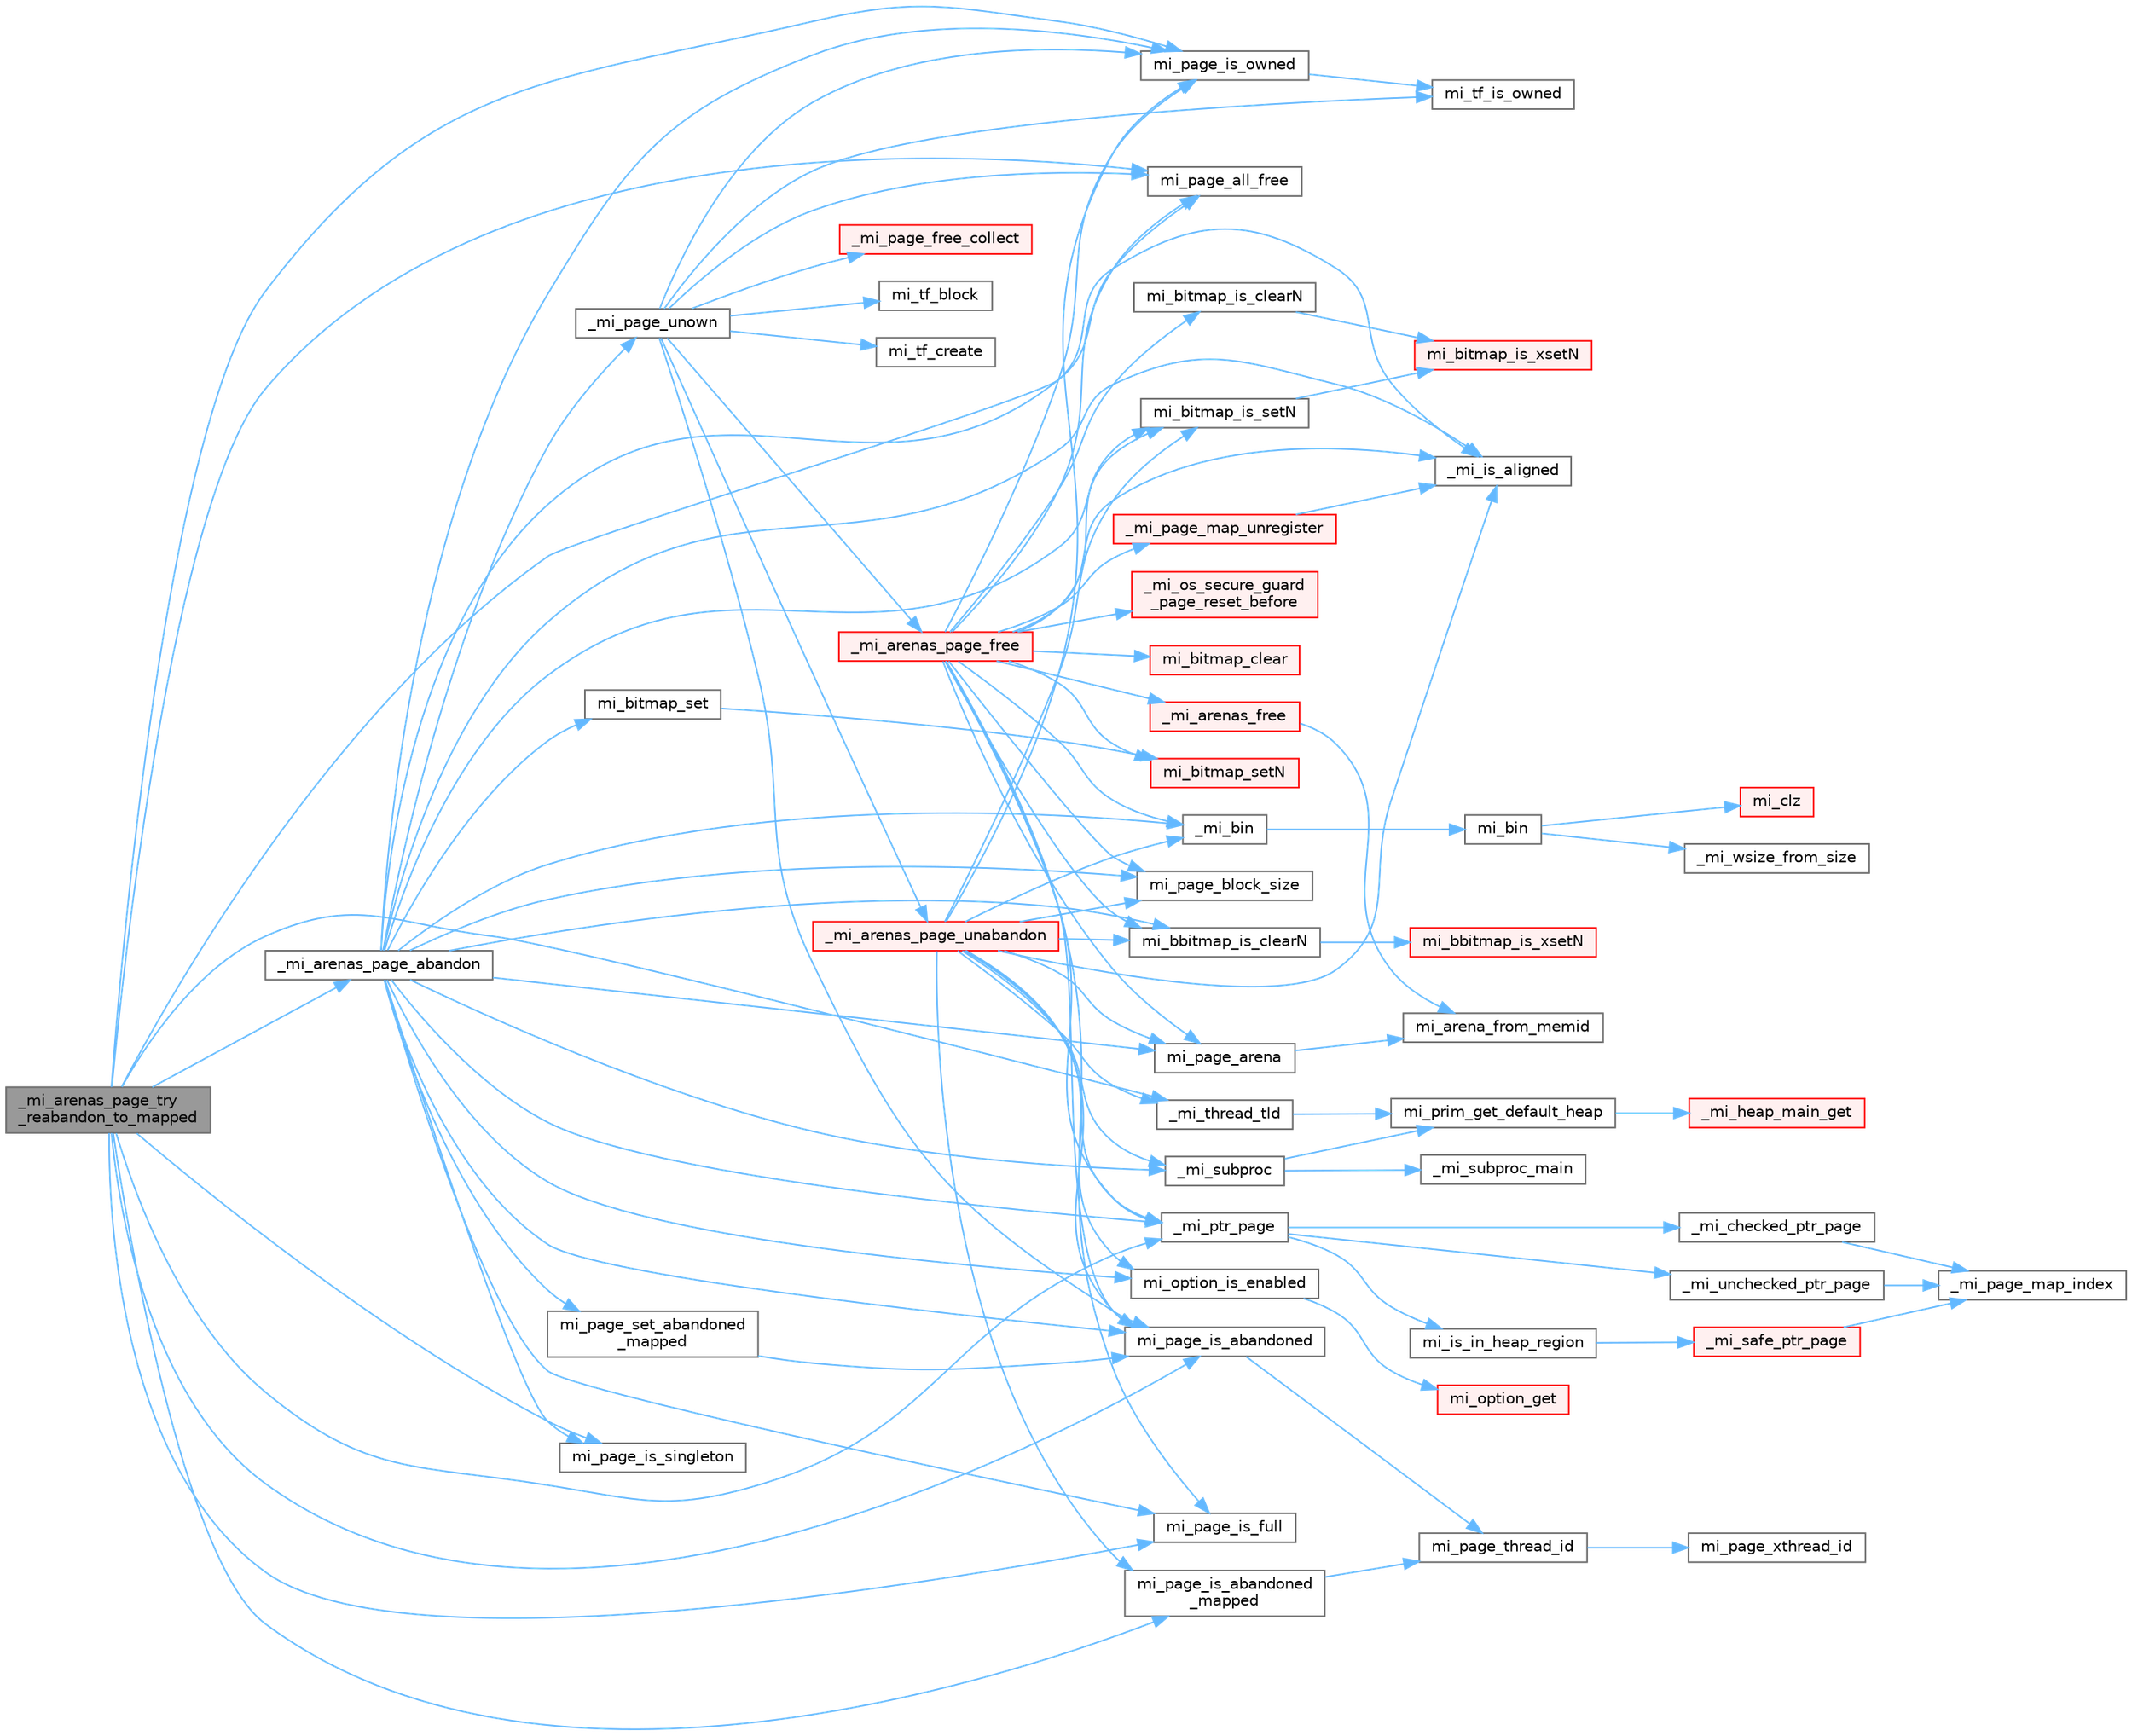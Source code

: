 digraph "_mi_arenas_page_try_reabandon_to_mapped"
{
 // LATEX_PDF_SIZE
  bgcolor="transparent";
  edge [fontname=Helvetica,fontsize=10,labelfontname=Helvetica,labelfontsize=10];
  node [fontname=Helvetica,fontsize=10,shape=box,height=0.2,width=0.4];
  rankdir="LR";
  Node1 [id="Node000001",label="_mi_arenas_page_try\l_reabandon_to_mapped",height=0.2,width=0.4,color="gray40", fillcolor="grey60", style="filled", fontcolor="black",tooltip=" "];
  Node1 -> Node2 [id="edge94_Node000001_Node000002",color="steelblue1",style="solid",tooltip=" "];
  Node2 [id="Node000002",label="_mi_arenas_page_abandon",height=0.2,width=0.4,color="grey40", fillcolor="white", style="filled",URL="$arena_8c.html#a94794f8316131a0e247752751f30a059",tooltip=" "];
  Node2 -> Node3 [id="edge95_Node000002_Node000003",color="steelblue1",style="solid",tooltip=" "];
  Node3 [id="Node000003",label="_mi_bin",height=0.2,width=0.4,color="grey40", fillcolor="white", style="filled",URL="$page-queue_8c.html#a0d92abe27db4a21968468b2fe73473d6",tooltip=" "];
  Node3 -> Node4 [id="edge96_Node000003_Node000004",color="steelblue1",style="solid",tooltip=" "];
  Node4 [id="Node000004",label="mi_bin",height=0.2,width=0.4,color="grey40", fillcolor="white", style="filled",URL="$page-queue_8c.html#accb1e44eb166c3b6fa8f5567d0acf085",tooltip=" "];
  Node4 -> Node5 [id="edge97_Node000004_Node000005",color="steelblue1",style="solid",tooltip=" "];
  Node5 [id="Node000005",label="_mi_wsize_from_size",height=0.2,width=0.4,color="grey40", fillcolor="white", style="filled",URL="$_e_a_s_t_l_2packages_2mimalloc_2include_2mimalloc_2internal_8h.html#a7d12fa8e45201ef1ba892c927d3b8ad1",tooltip=" "];
  Node4 -> Node6 [id="edge98_Node000004_Node000006",color="steelblue1",style="solid",tooltip=" "];
  Node6 [id="Node000006",label="mi_clz",height=0.2,width=0.4,color="red", fillcolor="#FFF0F0", style="filled",URL="$bits_8h.html#af432eec4ac40df0b60ba04ea09a103fb",tooltip=" "];
  Node2 -> Node9 [id="edge99_Node000002_Node000009",color="steelblue1",style="solid",tooltip=" "];
  Node9 [id="Node000009",label="_mi_is_aligned",height=0.2,width=0.4,color="grey40", fillcolor="white", style="filled",URL="$_e_a_s_t_l_2packages_2mimalloc_2include_2mimalloc_2internal_8h.html#ad446ae4d82cbdbd78dfbe46fa2330555",tooltip=" "];
  Node2 -> Node10 [id="edge100_Node000002_Node000010",color="steelblue1",style="solid",tooltip=" "];
  Node10 [id="Node000010",label="_mi_page_unown",height=0.2,width=0.4,color="grey40", fillcolor="white", style="filled",URL="$_e_a_s_t_l_2packages_2mimalloc_2include_2mimalloc_2internal_8h.html#a1351f59781e73d02e91036f559314c8b",tooltip=" "];
  Node10 -> Node11 [id="edge101_Node000010_Node000011",color="steelblue1",style="solid",tooltip=" "];
  Node11 [id="Node000011",label="_mi_arenas_page_free",height=0.2,width=0.4,color="red", fillcolor="#FFF0F0", style="filled",URL="$arena_8c.html#a5c704481ee56f6588f680987f4359d45",tooltip=" "];
  Node11 -> Node12 [id="edge102_Node000011_Node000012",color="steelblue1",style="solid",tooltip=" "];
  Node12 [id="Node000012",label="_mi_arenas_free",height=0.2,width=0.4,color="red", fillcolor="#FFF0F0", style="filled",URL="$arena_8c.html#af53fcdaf8975de25beee4cd536d92c30",tooltip=" "];
  Node12 -> Node103 [id="edge103_Node000012_Node000103",color="steelblue1",style="solid",tooltip=" "];
  Node103 [id="Node000103",label="mi_arena_from_memid",height=0.2,width=0.4,color="grey40", fillcolor="white", style="filled",URL="$arena_8c.html#aaeefb8c6dfbc85b1597643b9876a9397",tooltip=" "];
  Node11 -> Node3 [id="edge104_Node000011_Node000003",color="steelblue1",style="solid",tooltip=" "];
  Node11 -> Node9 [id="edge105_Node000011_Node000009",color="steelblue1",style="solid",tooltip=" "];
  Node11 -> Node135 [id="edge106_Node000011_Node000135",color="steelblue1",style="solid",tooltip=" "];
  Node135 [id="Node000135",label="_mi_os_secure_guard\l_page_reset_before",height=0.2,width=0.4,color="red", fillcolor="#FFF0F0", style="filled",URL="$os_8c.html#a38495bcffe21853c689afaf71f868e57",tooltip=" "];
  Node11 -> Node142 [id="edge107_Node000011_Node000142",color="steelblue1",style="solid",tooltip=" "];
  Node142 [id="Node000142",label="_mi_page_map_unregister",height=0.2,width=0.4,color="red", fillcolor="#FFF0F0", style="filled",URL="$page-map_8c.html#acaa462c1ea83f87793a85ca0046e6338",tooltip=" "];
  Node142 -> Node9 [id="edge108_Node000142_Node000009",color="steelblue1",style="solid",tooltip=" "];
  Node11 -> Node180 [id="edge109_Node000011_Node000180",color="steelblue1",style="solid",tooltip=" "];
  Node180 [id="Node000180",label="_mi_ptr_page",height=0.2,width=0.4,color="grey40", fillcolor="white", style="filled",URL="$_e_a_s_t_l_2packages_2mimalloc_2include_2mimalloc_2internal_8h.html#acd84a462a2045538d19ecc56e6cc29f6",tooltip=" "];
  Node180 -> Node181 [id="edge110_Node000180_Node000181",color="steelblue1",style="solid",tooltip=" "];
  Node181 [id="Node000181",label="_mi_checked_ptr_page",height=0.2,width=0.4,color="grey40", fillcolor="white", style="filled",URL="$_e_a_s_t_l_2packages_2mimalloc_2include_2mimalloc_2internal_8h.html#aae1cb48b790d504329cb8031a6a716ef",tooltip=" "];
  Node181 -> Node144 [id="edge111_Node000181_Node000144",color="steelblue1",style="solid",tooltip=" "];
  Node144 [id="Node000144",label="_mi_page_map_index",height=0.2,width=0.4,color="grey40", fillcolor="white", style="filled",URL="$_e_a_s_t_l_2packages_2mimalloc_2include_2mimalloc_2internal_8h.html#ac5fb64f98ad24fd3b47091a14425c3dc",tooltip=" "];
  Node180 -> Node182 [id="edge112_Node000180_Node000182",color="steelblue1",style="solid",tooltip=" "];
  Node182 [id="Node000182",label="_mi_unchecked_ptr_page",height=0.2,width=0.4,color="grey40", fillcolor="white", style="filled",URL="$_e_a_s_t_l_2packages_2mimalloc_2include_2mimalloc_2internal_8h.html#af17a42b9aa712fc80ff8d725eb2300ec",tooltip=" "];
  Node182 -> Node144 [id="edge113_Node000182_Node000144",color="steelblue1",style="solid",tooltip=" "];
  Node180 -> Node183 [id="edge114_Node000180_Node000183",color="steelblue1",style="solid",tooltip=" "];
  Node183 [id="Node000183",label="mi_is_in_heap_region",height=0.2,width=0.4,color="grey40", fillcolor="white", style="filled",URL="$group__extended.html#ga5f071b10d4df1c3658e04e7fd67a94e6",tooltip=" "];
  Node183 -> Node184 [id="edge115_Node000183_Node000184",color="steelblue1",style="solid",tooltip=" "];
  Node184 [id="Node000184",label="_mi_safe_ptr_page",height=0.2,width=0.4,color="red", fillcolor="#FFF0F0", style="filled",URL="$page-map_8c.html#aa93d85305e51471aa1951ab818628a63",tooltip=" "];
  Node184 -> Node144 [id="edge116_Node000184_Node000144",color="steelblue1",style="solid",tooltip=" "];
  Node11 -> Node55 [id="edge117_Node000011_Node000055",color="steelblue1",style="solid",tooltip=" "];
  Node55 [id="Node000055",label="mi_bbitmap_is_clearN",height=0.2,width=0.4,color="grey40", fillcolor="white", style="filled",URL="$bitmap_8h.html#a5424318442a5d1f904eab0d157bc777e",tooltip=" "];
  Node55 -> Node56 [id="edge118_Node000055_Node000056",color="steelblue1",style="solid",tooltip=" "];
  Node56 [id="Node000056",label="mi_bbitmap_is_xsetN",height=0.2,width=0.4,color="red", fillcolor="#FFF0F0", style="filled",URL="$bitmap_8c.html#a143c1ab4aaff95bc9a5642f45e2fc52f",tooltip=" "];
  Node11 -> Node185 [id="edge119_Node000011_Node000185",color="steelblue1",style="solid",tooltip=" "];
  Node185 [id="Node000185",label="mi_bitmap_clear",height=0.2,width=0.4,color="red", fillcolor="#FFF0F0", style="filled",URL="$bitmap_8c.html#a8307caae564be5c0c96d17562ce1291b",tooltip=" "];
  Node11 -> Node186 [id="edge120_Node000011_Node000186",color="steelblue1",style="solid",tooltip=" "];
  Node186 [id="Node000186",label="mi_bitmap_is_clearN",height=0.2,width=0.4,color="grey40", fillcolor="white", style="filled",URL="$bitmap_8h.html#af936c34984e522b68823945d71373534",tooltip=" "];
  Node186 -> Node187 [id="edge121_Node000186_Node000187",color="steelblue1",style="solid",tooltip=" "];
  Node187 [id="Node000187",label="mi_bitmap_is_xsetN",height=0.2,width=0.4,color="red", fillcolor="#FFF0F0", style="filled",URL="$bitmap_8c.html#adb22535bc9bc502a2e9f4f41e64972b2",tooltip=" "];
  Node11 -> Node189 [id="edge122_Node000011_Node000189",color="steelblue1",style="solid",tooltip=" "];
  Node189 [id="Node000189",label="mi_bitmap_is_setN",height=0.2,width=0.4,color="grey40", fillcolor="white", style="filled",URL="$bitmap_8h.html#a1198ba479412d3f0fa55b87e40397dfa",tooltip=" "];
  Node189 -> Node187 [id="edge123_Node000189_Node000187",color="steelblue1",style="solid",tooltip=" "];
  Node11 -> Node130 [id="edge124_Node000011_Node000130",color="steelblue1",style="solid",tooltip=" "];
  Node130 [id="Node000130",label="mi_bitmap_setN",height=0.2,width=0.4,color="red", fillcolor="#FFF0F0", style="filled",URL="$bitmap_8c.html#a8b50ea67e216213718b39a8bdc71c089",tooltip=" "];
  Node11 -> Node190 [id="edge125_Node000011_Node000190",color="steelblue1",style="solid",tooltip=" "];
  Node190 [id="Node000190",label="mi_page_all_free",height=0.2,width=0.4,color="grey40", fillcolor="white", style="filled",URL="$_e_a_s_t_l_2packages_2mimalloc_2include_2mimalloc_2internal_8h.html#adfd6d23350810ca36986ffbc5459c93d",tooltip=" "];
  Node11 -> Node191 [id="edge126_Node000011_Node000191",color="steelblue1",style="solid",tooltip=" "];
  Node191 [id="Node000191",label="mi_page_arena",height=0.2,width=0.4,color="grey40", fillcolor="white", style="filled",URL="$arena_8c.html#a18190a2dcb35d47a19eb0cd06e7bf754",tooltip=" "];
  Node191 -> Node103 [id="edge127_Node000191_Node000103",color="steelblue1",style="solid",tooltip=" "];
  Node11 -> Node147 [id="edge128_Node000011_Node000147",color="steelblue1",style="solid",tooltip=" "];
  Node147 [id="Node000147",label="mi_page_block_size",height=0.2,width=0.4,color="grey40", fillcolor="white", style="filled",URL="$_e_a_s_t_l_2packages_2mimalloc_2include_2mimalloc_2internal_8h.html#a6134893990c1f09da2b40092ceecc780",tooltip=" "];
  Node11 -> Node194 [id="edge129_Node000011_Node000194",color="steelblue1",style="solid",tooltip=" "];
  Node194 [id="Node000194",label="mi_page_is_abandoned",height=0.2,width=0.4,color="grey40", fillcolor="white", style="filled",URL="$_e_a_s_t_l_2packages_2mimalloc_2include_2mimalloc_2internal_8h.html#aa75f964d916bd58a37861b88491c51fb",tooltip=" "];
  Node194 -> Node195 [id="edge130_Node000194_Node000195",color="steelblue1",style="solid",tooltip=" "];
  Node195 [id="Node000195",label="mi_page_thread_id",height=0.2,width=0.4,color="grey40", fillcolor="white", style="filled",URL="$_e_a_s_t_l_2packages_2mimalloc_2include_2mimalloc_2internal_8h.html#a90afabd9cd5163cc55285f6f60107e4e",tooltip=" "];
  Node195 -> Node196 [id="edge131_Node000195_Node000196",color="steelblue1",style="solid",tooltip=" "];
  Node196 [id="Node000196",label="mi_page_xthread_id",height=0.2,width=0.4,color="grey40", fillcolor="white", style="filled",URL="$_e_a_s_t_l_2packages_2mimalloc_2include_2mimalloc_2internal_8h.html#af15a53be4fb9aa00af3c25632b1b1dac",tooltip=" "];
  Node11 -> Node197 [id="edge132_Node000011_Node000197",color="steelblue1",style="solid",tooltip=" "];
  Node197 [id="Node000197",label="mi_page_is_full",height=0.2,width=0.4,color="grey40", fillcolor="white", style="filled",URL="$_e_a_s_t_l_2packages_2mimalloc_2include_2mimalloc_2internal_8h.html#a36f23c498e9d9d6eede31eb1738754ec",tooltip=" "];
  Node11 -> Node198 [id="edge133_Node000011_Node000198",color="steelblue1",style="solid",tooltip=" "];
  Node198 [id="Node000198",label="mi_page_is_owned",height=0.2,width=0.4,color="grey40", fillcolor="white", style="filled",URL="$_e_a_s_t_l_2packages_2mimalloc_2include_2mimalloc_2internal_8h.html#af56ec67c6f794de0f36d59a6390ab4c7",tooltip=" "];
  Node198 -> Node199 [id="edge134_Node000198_Node000199",color="steelblue1",style="solid",tooltip=" "];
  Node199 [id="Node000199",label="mi_tf_is_owned",height=0.2,width=0.4,color="grey40", fillcolor="white", style="filled",URL="$_e_a_s_t_l_2packages_2mimalloc_2include_2mimalloc_2internal_8h.html#aa501cc20d36064923e3d70c4a08879c4",tooltip=" "];
  Node10 -> Node200 [id="edge135_Node000010_Node000200",color="steelblue1",style="solid",tooltip=" "];
  Node200 [id="Node000200",label="_mi_arenas_page_unabandon",height=0.2,width=0.4,color="red", fillcolor="#FFF0F0", style="filled",URL="$arena_8c.html#a1ab01c89ec9262c1ac23776c0ab3843f",tooltip=" "];
  Node200 -> Node3 [id="edge136_Node000200_Node000003",color="steelblue1",style="solid",tooltip=" "];
  Node200 -> Node9 [id="edge137_Node000200_Node000009",color="steelblue1",style="solid",tooltip=" "];
  Node200 -> Node180 [id="edge138_Node000200_Node000180",color="steelblue1",style="solid",tooltip=" "];
  Node200 -> Node201 [id="edge139_Node000200_Node000201",color="steelblue1",style="solid",tooltip=" "];
  Node201 [id="Node000201",label="_mi_subproc",height=0.2,width=0.4,color="grey40", fillcolor="white", style="filled",URL="$_e_a_s_t_l_2packages_2mimalloc_2src_2init_8c.html#ad7ba0b811f08490a3e64e9a7b3a03486",tooltip=" "];
  Node201 -> Node202 [id="edge140_Node000201_Node000202",color="steelblue1",style="solid",tooltip=" "];
  Node202 [id="Node000202",label="_mi_subproc_main",height=0.2,width=0.4,color="grey40", fillcolor="white", style="filled",URL="$_e_a_s_t_l_2packages_2mimalloc_2src_2init_8c.html#ab41c4f33f8195e6f62d943dc4d0a8d8a",tooltip=" "];
  Node201 -> Node203 [id="edge141_Node000201_Node000203",color="steelblue1",style="solid",tooltip=" "];
  Node203 [id="Node000203",label="mi_prim_get_default_heap",height=0.2,width=0.4,color="grey40", fillcolor="white", style="filled",URL="$prim_8h.html#a986e62564728229db3ccecbd6e97fd98",tooltip=" "];
  Node203 -> Node204 [id="edge142_Node000203_Node000204",color="steelblue1",style="solid",tooltip=" "];
  Node204 [id="Node000204",label="_mi_heap_main_get",height=0.2,width=0.4,color="red", fillcolor="#FFF0F0", style="filled",URL="$_e_a_s_t_l_2packages_2mimalloc_2src_2init_8c.html#a1feeb4148fb048caf23361152895a55c",tooltip=" "];
  Node200 -> Node227 [id="edge143_Node000200_Node000227",color="steelblue1",style="solid",tooltip=" "];
  Node227 [id="Node000227",label="_mi_thread_tld",height=0.2,width=0.4,color="grey40", fillcolor="white", style="filled",URL="$_e_a_s_t_l_2packages_2mimalloc_2src_2init_8c.html#a41f271719fb503f4c4a39313aed7bee3",tooltip=" "];
  Node227 -> Node203 [id="edge144_Node000227_Node000203",color="steelblue1",style="solid",tooltip=" "];
  Node200 -> Node55 [id="edge145_Node000200_Node000055",color="steelblue1",style="solid",tooltip=" "];
  Node200 -> Node189 [id="edge146_Node000200_Node000189",color="steelblue1",style="solid",tooltip=" "];
  Node200 -> Node15 [id="edge147_Node000200_Node000015",color="steelblue1",style="solid",tooltip=" "];
  Node15 [id="Node000015",label="mi_option_is_enabled",height=0.2,width=0.4,color="grey40", fillcolor="white", style="filled",URL="$group__options.html#ga459ad98f18b3fc9275474807fe0ca188",tooltip=" "];
  Node15 -> Node16 [id="edge148_Node000015_Node000016",color="steelblue1",style="solid",tooltip=" "];
  Node16 [id="Node000016",label="mi_option_get",height=0.2,width=0.4,color="red", fillcolor="#FFF0F0", style="filled",URL="$group__options.html#ga7e8af195cc81d3fa64ccf2662caa565a",tooltip=" "];
  Node200 -> Node191 [id="edge149_Node000200_Node000191",color="steelblue1",style="solid",tooltip=" "];
  Node200 -> Node147 [id="edge150_Node000200_Node000147",color="steelblue1",style="solid",tooltip=" "];
  Node200 -> Node194 [id="edge151_Node000200_Node000194",color="steelblue1",style="solid",tooltip=" "];
  Node200 -> Node233 [id="edge152_Node000200_Node000233",color="steelblue1",style="solid",tooltip=" "];
  Node233 [id="Node000233",label="mi_page_is_abandoned\l_mapped",height=0.2,width=0.4,color="grey40", fillcolor="white", style="filled",URL="$_e_a_s_t_l_2packages_2mimalloc_2include_2mimalloc_2internal_8h.html#a851bf4a755b0da36a7eb750bbd837551",tooltip=" "];
  Node233 -> Node195 [id="edge153_Node000233_Node000195",color="steelblue1",style="solid",tooltip=" "];
  Node200 -> Node198 [id="edge154_Node000200_Node000198",color="steelblue1",style="solid",tooltip=" "];
  Node10 -> Node234 [id="edge155_Node000010_Node000234",color="steelblue1",style="solid",tooltip=" "];
  Node234 [id="Node000234",label="_mi_page_free_collect",height=0.2,width=0.4,color="red", fillcolor="#FFF0F0", style="filled",URL="$page_8c.html#ae2b78e1e45e4ac3db8102e9d333d2972",tooltip=" "];
  Node10 -> Node190 [id="edge156_Node000010_Node000190",color="steelblue1",style="solid",tooltip=" "];
  Node10 -> Node194 [id="edge157_Node000010_Node000194",color="steelblue1",style="solid",tooltip=" "];
  Node10 -> Node198 [id="edge158_Node000010_Node000198",color="steelblue1",style="solid",tooltip=" "];
  Node10 -> Node247 [id="edge159_Node000010_Node000247",color="steelblue1",style="solid",tooltip=" "];
  Node247 [id="Node000247",label="mi_tf_block",height=0.2,width=0.4,color="grey40", fillcolor="white", style="filled",URL="$_e_a_s_t_l_2packages_2mimalloc_2include_2mimalloc_2internal_8h.html#a68f9b45db9fe19930366d0e473bdf791",tooltip=" "];
  Node10 -> Node248 [id="edge160_Node000010_Node000248",color="steelblue1",style="solid",tooltip=" "];
  Node248 [id="Node000248",label="mi_tf_create",height=0.2,width=0.4,color="grey40", fillcolor="white", style="filled",URL="$_e_a_s_t_l_2packages_2mimalloc_2include_2mimalloc_2internal_8h.html#ae5ecd5e45278bd147fbe6720cba0f323",tooltip=" "];
  Node10 -> Node199 [id="edge161_Node000010_Node000199",color="steelblue1",style="solid",tooltip=" "];
  Node2 -> Node180 [id="edge162_Node000002_Node000180",color="steelblue1",style="solid",tooltip=" "];
  Node2 -> Node201 [id="edge163_Node000002_Node000201",color="steelblue1",style="solid",tooltip=" "];
  Node2 -> Node55 [id="edge164_Node000002_Node000055",color="steelblue1",style="solid",tooltip=" "];
  Node2 -> Node189 [id="edge165_Node000002_Node000189",color="steelblue1",style="solid",tooltip=" "];
  Node2 -> Node249 [id="edge166_Node000002_Node000249",color="steelblue1",style="solid",tooltip=" "];
  Node249 [id="Node000249",label="mi_bitmap_set",height=0.2,width=0.4,color="grey40", fillcolor="white", style="filled",URL="$bitmap_8c.html#a929cc4a78e5271092ab20f25c10ba956",tooltip=" "];
  Node249 -> Node130 [id="edge167_Node000249_Node000130",color="steelblue1",style="solid",tooltip=" "];
  Node2 -> Node15 [id="edge168_Node000002_Node000015",color="steelblue1",style="solid",tooltip=" "];
  Node2 -> Node190 [id="edge169_Node000002_Node000190",color="steelblue1",style="solid",tooltip=" "];
  Node2 -> Node191 [id="edge170_Node000002_Node000191",color="steelblue1",style="solid",tooltip=" "];
  Node2 -> Node147 [id="edge171_Node000002_Node000147",color="steelblue1",style="solid",tooltip=" "];
  Node2 -> Node194 [id="edge172_Node000002_Node000194",color="steelblue1",style="solid",tooltip=" "];
  Node2 -> Node197 [id="edge173_Node000002_Node000197",color="steelblue1",style="solid",tooltip=" "];
  Node2 -> Node198 [id="edge174_Node000002_Node000198",color="steelblue1",style="solid",tooltip=" "];
  Node2 -> Node250 [id="edge175_Node000002_Node000250",color="steelblue1",style="solid",tooltip=" "];
  Node250 [id="Node000250",label="mi_page_is_singleton",height=0.2,width=0.4,color="grey40", fillcolor="white", style="filled",URL="$_e_a_s_t_l_2packages_2mimalloc_2include_2mimalloc_2internal_8h.html#a1b94ed5207a90334cdecba2006d91038",tooltip=" "];
  Node2 -> Node251 [id="edge176_Node000002_Node000251",color="steelblue1",style="solid",tooltip=" "];
  Node251 [id="Node000251",label="mi_page_set_abandoned\l_mapped",height=0.2,width=0.4,color="grey40", fillcolor="white", style="filled",URL="$_e_a_s_t_l_2packages_2mimalloc_2include_2mimalloc_2internal_8h.html#a62f0e054f43871e03c976a24933df763",tooltip=" "];
  Node251 -> Node194 [id="edge177_Node000251_Node000194",color="steelblue1",style="solid",tooltip=" "];
  Node1 -> Node9 [id="edge178_Node000001_Node000009",color="steelblue1",style="solid",tooltip=" "];
  Node1 -> Node180 [id="edge179_Node000001_Node000180",color="steelblue1",style="solid",tooltip=" "];
  Node1 -> Node227 [id="edge180_Node000001_Node000227",color="steelblue1",style="solid",tooltip=" "];
  Node1 -> Node190 [id="edge181_Node000001_Node000190",color="steelblue1",style="solid",tooltip=" "];
  Node1 -> Node194 [id="edge182_Node000001_Node000194",color="steelblue1",style="solid",tooltip=" "];
  Node1 -> Node233 [id="edge183_Node000001_Node000233",color="steelblue1",style="solid",tooltip=" "];
  Node1 -> Node197 [id="edge184_Node000001_Node000197",color="steelblue1",style="solid",tooltip=" "];
  Node1 -> Node198 [id="edge185_Node000001_Node000198",color="steelblue1",style="solid",tooltip=" "];
  Node1 -> Node250 [id="edge186_Node000001_Node000250",color="steelblue1",style="solid",tooltip=" "];
}
